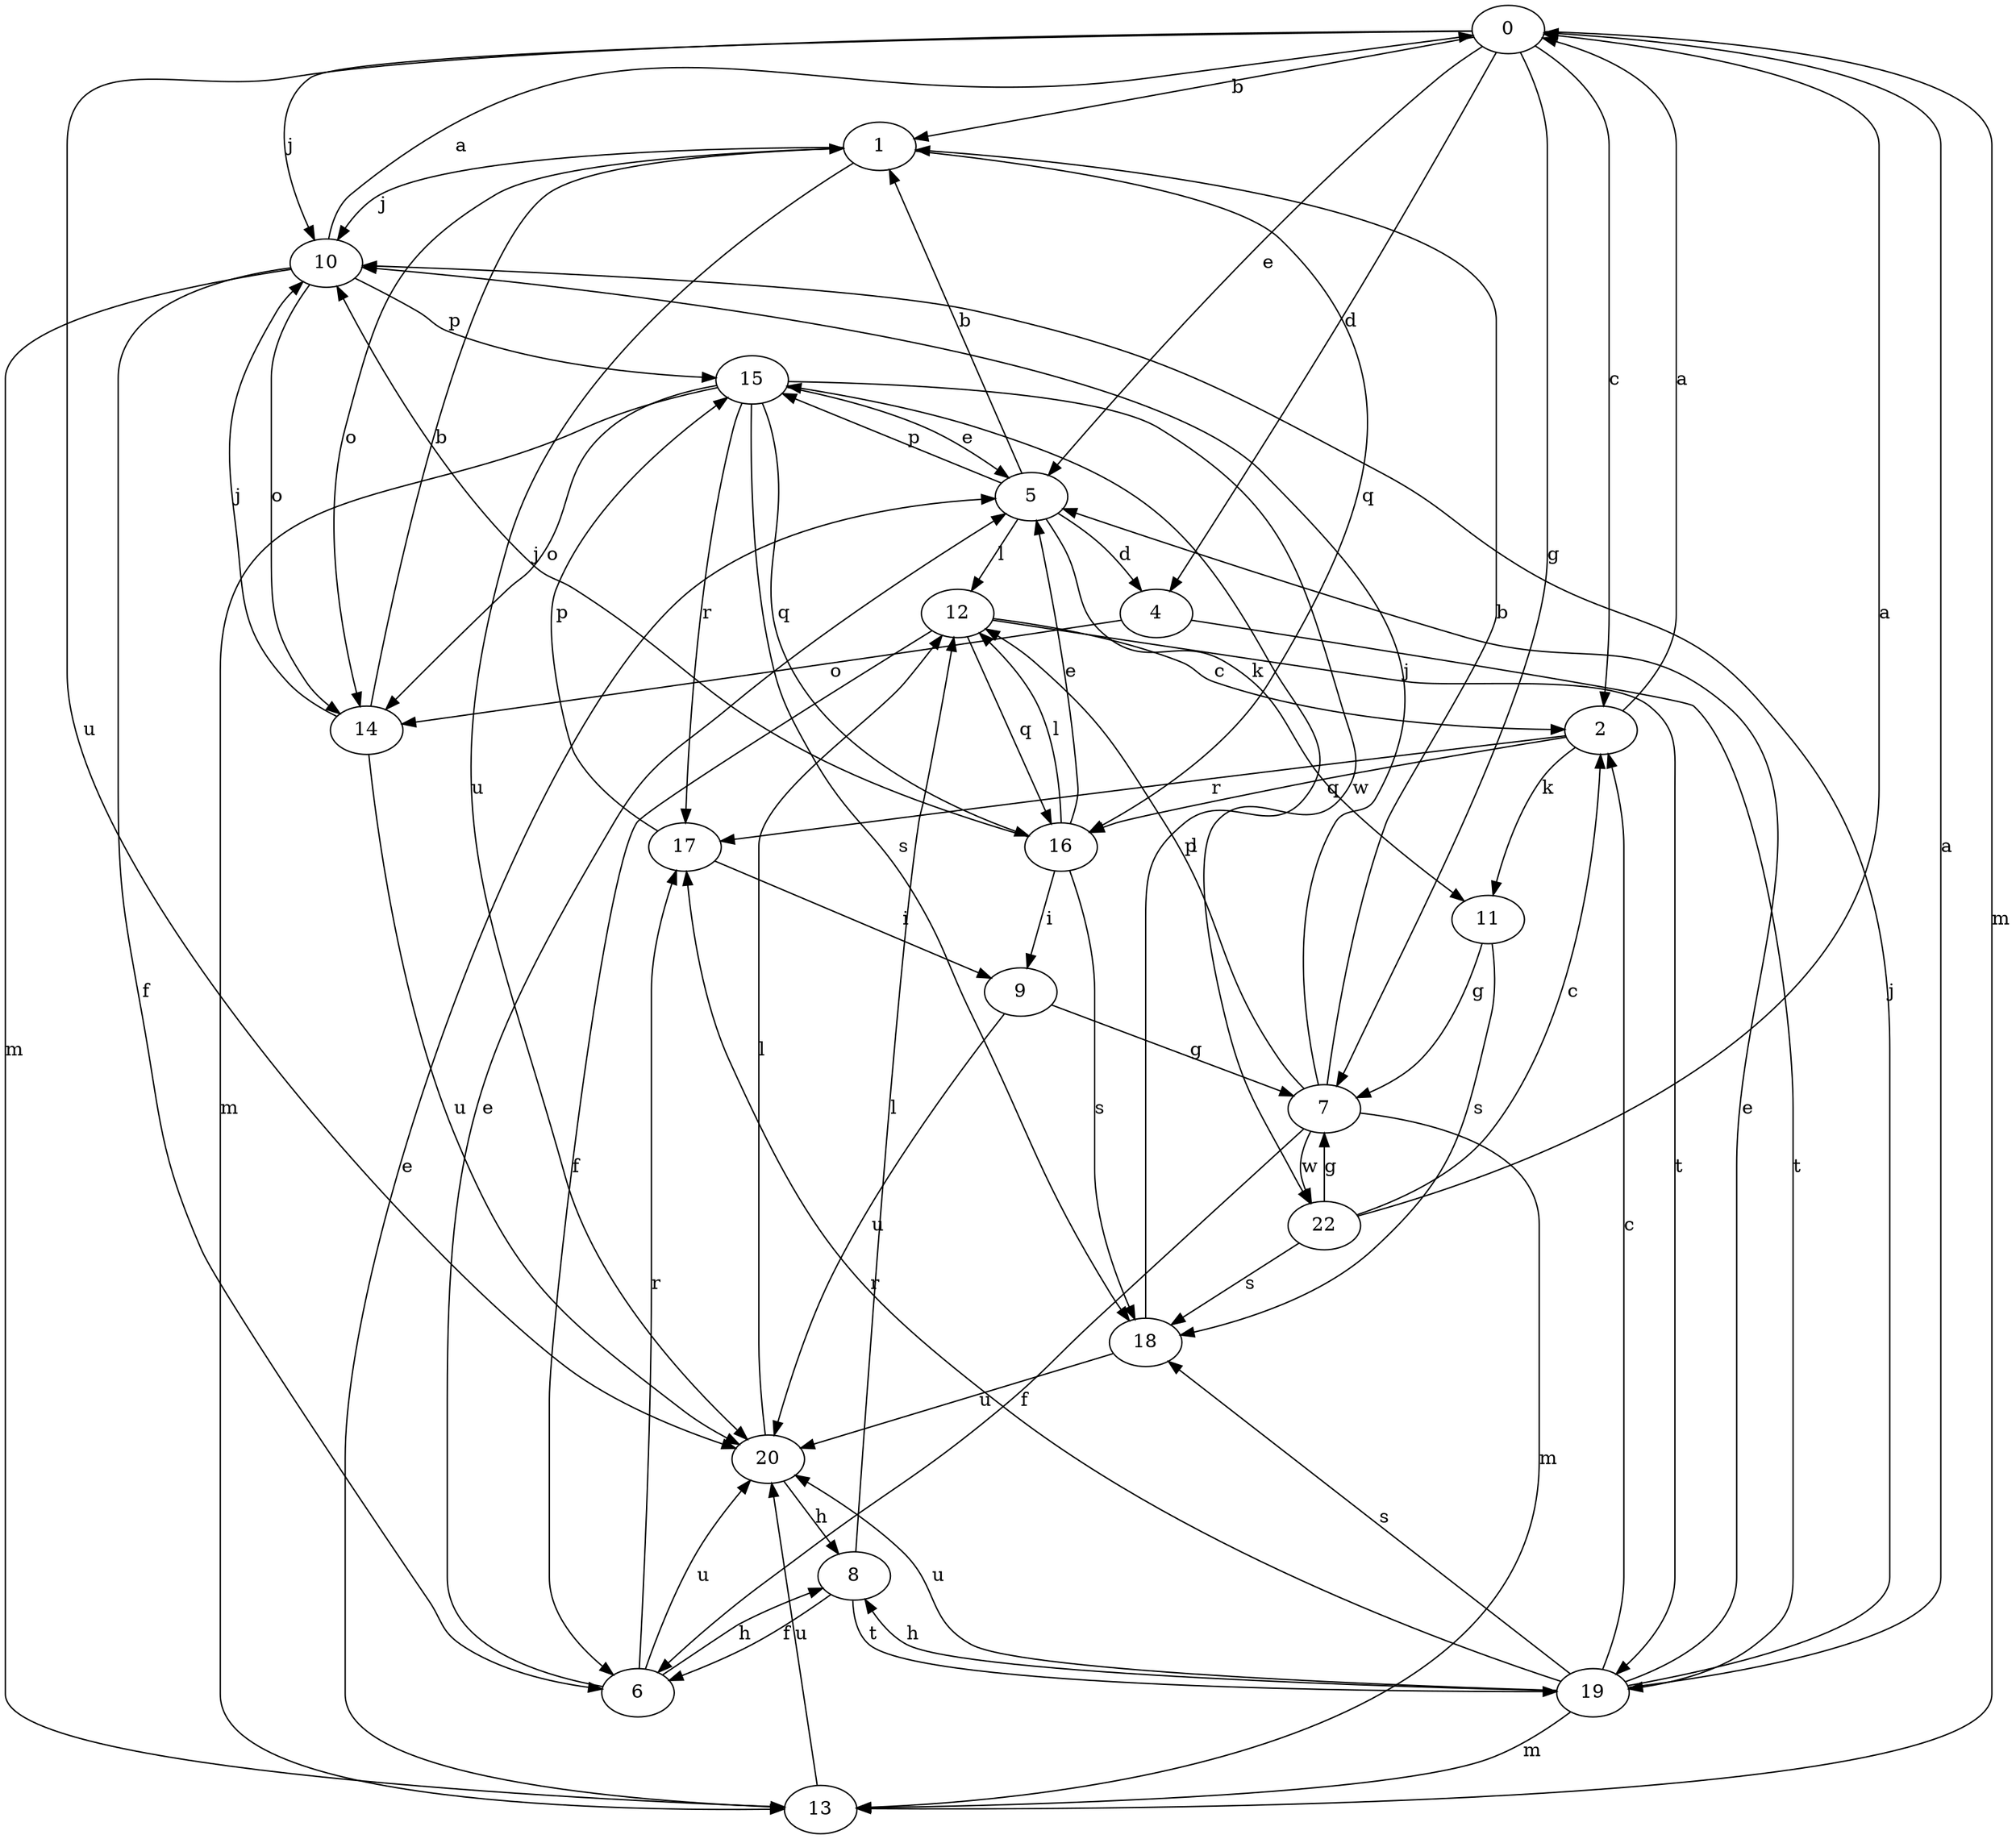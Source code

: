 strict digraph  {
0;
1;
2;
4;
5;
6;
7;
8;
9;
10;
11;
12;
13;
14;
15;
16;
17;
18;
19;
20;
22;
0 -> 1  [label=b];
0 -> 2  [label=c];
0 -> 4  [label=d];
0 -> 5  [label=e];
0 -> 7  [label=g];
0 -> 10  [label=j];
0 -> 13  [label=m];
0 -> 20  [label=u];
1 -> 10  [label=j];
1 -> 14  [label=o];
1 -> 16  [label=q];
1 -> 20  [label=u];
2 -> 0  [label=a];
2 -> 11  [label=k];
2 -> 16  [label=q];
2 -> 17  [label=r];
4 -> 14  [label=o];
4 -> 19  [label=t];
5 -> 1  [label=b];
5 -> 4  [label=d];
5 -> 11  [label=k];
5 -> 12  [label=l];
5 -> 15  [label=p];
6 -> 5  [label=e];
6 -> 8  [label=h];
6 -> 17  [label=r];
6 -> 20  [label=u];
7 -> 1  [label=b];
7 -> 6  [label=f];
7 -> 10  [label=j];
7 -> 12  [label=l];
7 -> 13  [label=m];
7 -> 22  [label=w];
8 -> 6  [label=f];
8 -> 12  [label=l];
8 -> 19  [label=t];
9 -> 7  [label=g];
9 -> 20  [label=u];
10 -> 0  [label=a];
10 -> 6  [label=f];
10 -> 13  [label=m];
10 -> 14  [label=o];
10 -> 15  [label=p];
11 -> 7  [label=g];
11 -> 18  [label=s];
12 -> 2  [label=c];
12 -> 6  [label=f];
12 -> 16  [label=q];
12 -> 19  [label=t];
13 -> 5  [label=e];
13 -> 20  [label=u];
14 -> 1  [label=b];
14 -> 10  [label=j];
14 -> 20  [label=u];
15 -> 5  [label=e];
15 -> 13  [label=m];
15 -> 14  [label=o];
15 -> 16  [label=q];
15 -> 17  [label=r];
15 -> 18  [label=s];
15 -> 22  [label=w];
16 -> 5  [label=e];
16 -> 9  [label=i];
16 -> 10  [label=j];
16 -> 12  [label=l];
16 -> 18  [label=s];
17 -> 9  [label=i];
17 -> 15  [label=p];
18 -> 15  [label=p];
18 -> 20  [label=u];
19 -> 0  [label=a];
19 -> 2  [label=c];
19 -> 5  [label=e];
19 -> 8  [label=h];
19 -> 10  [label=j];
19 -> 13  [label=m];
19 -> 17  [label=r];
19 -> 18  [label=s];
19 -> 20  [label=u];
20 -> 8  [label=h];
20 -> 12  [label=l];
22 -> 0  [label=a];
22 -> 2  [label=c];
22 -> 7  [label=g];
22 -> 18  [label=s];
}
